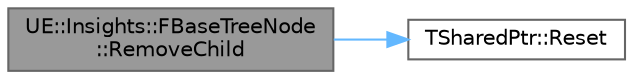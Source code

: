 digraph "UE::Insights::FBaseTreeNode::RemoveChild"
{
 // INTERACTIVE_SVG=YES
 // LATEX_PDF_SIZE
  bgcolor="transparent";
  edge [fontname=Helvetica,fontsize=10,labelfontname=Helvetica,labelfontsize=10];
  node [fontname=Helvetica,fontsize=10,shape=box,height=0.2,width=0.4];
  rankdir="LR";
  Node1 [id="Node000001",label="UE::Insights::FBaseTreeNode\l::RemoveChild",height=0.2,width=0.4,color="gray40", fillcolor="grey60", style="filled", fontcolor="black",tooltip="Removes the specified node from the children nodes (preserving the order)."];
  Node1 -> Node2 [id="edge1_Node000001_Node000002",color="steelblue1",style="solid",tooltip=" "];
  Node2 [id="Node000002",label="TSharedPtr::Reset",height=0.2,width=0.4,color="grey40", fillcolor="white", style="filled",URL="$d8/d2f/classTSharedPtr.html#a130ce2a929769d669c1c8c25502462d0",tooltip="Resets this shared pointer, removing a reference to the object."];
}
